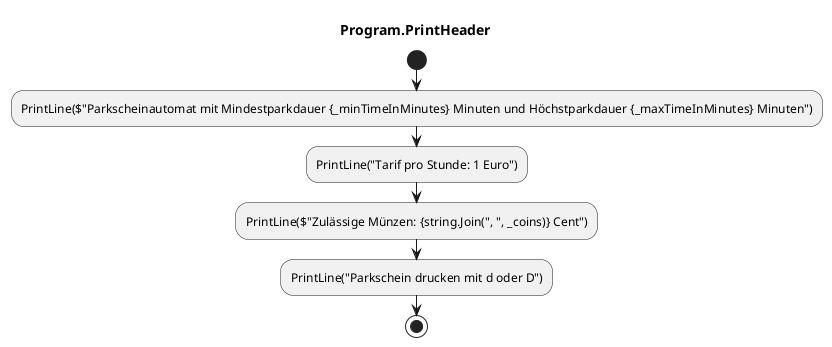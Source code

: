 @startuml Program.PrintHeader
title Program.PrintHeader
start
:PrintLine($"Parkscheinautomat mit Mindestparkdauer {_minTimeInMinutes} Minuten und Höchstparkdauer {_maxTimeInMinutes} Minuten");
:PrintLine("Tarif pro Stunde: 1 Euro");
:PrintLine($"Zulässige Münzen: {string.Join(", ", _coins)} Cent");
:PrintLine("Parkschein drucken mit d oder D");
stop
@enduml
